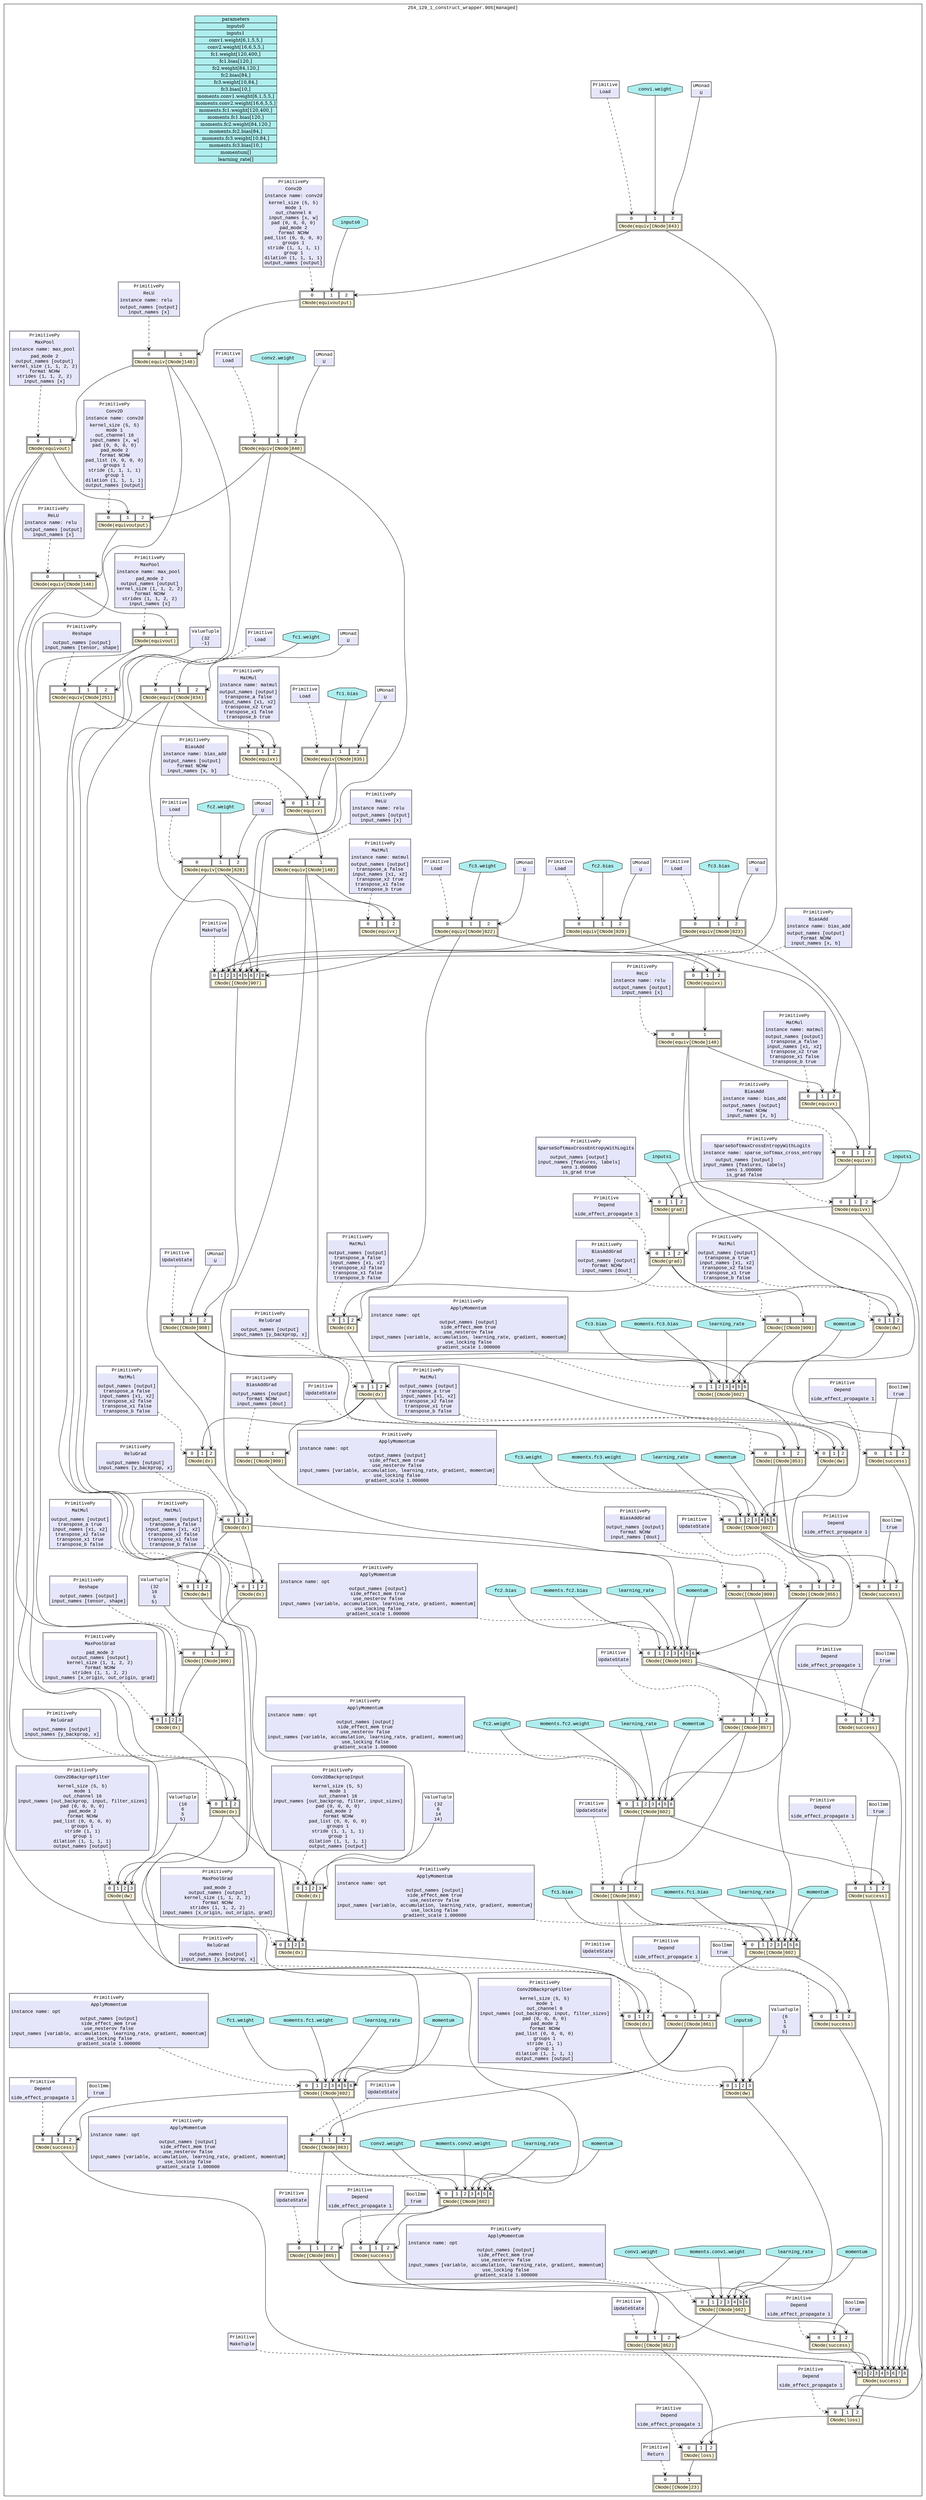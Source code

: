 digraph mindspore {
compound=true
subgraph cluster_0x15996e20620{
id=cluster_0x15996e20620
label="254_129_1_construct_wrapper.905[managed]"
fontname="Courier New"
node0x159970de9b0_0[fontname="Courier New",shape=plaintext,label=<<table port='core'>
<tr><td port='0'>0</td><td port='1'>1</td></tr>
<tr><td colspan='2' bgcolor='cornsilk'>CNode([CNode]23)</td></tr>
</table>>,]
node0x159970e1470_0[fontname="Courier New",shape=plaintext,label=<<table port='core'>
<tr><td port='0'>0</td><td port='1'>1</td><td port='2'>2</td></tr>
<tr><td colspan='3' bgcolor='cornsilk'>CNode(loss)</td></tr>
</table>>,]
node0x159970e29d0_0[fontname="Courier New",shape=plaintext,label=<<table port='core'>
<tr><td port='0'>0</td><td port='1'>1</td><td port='2'>2</td></tr>
<tr><td colspan='3' bgcolor='cornsilk'>CNode([CNode]852)</td></tr>
</table>>,]
node0x159970e2770_0[fontname="Courier New",shape=plaintext,label=<<table port='core'>
<tr><td port='0'>0</td><td port='1'>1</td><td port='2'>2</td><td port='3'>3</td><td port='4'>4</td><td port='5'>5</td><td port='6'>6</td></tr>
<tr><td colspan='7' bgcolor='cornsilk'>CNode([CNode]602)</td></tr>
</table>>,]
node0x159970dba30_0[fontname="Courier New",shape=plaintext,label=<<table port='core'>
<tr><td port='0'>0</td><td port='1'>1</td><td port='2'>2</td></tr>
<tr><td colspan='3' bgcolor='cornsilk'>CNode([CNode]865)</td></tr>
</table>>,]
node0x159970dcad0_0[fontname="Courier New",shape=plaintext,label=<<table port='core'>
<tr><td port='0'>0</td><td port='1'>1</td><td port='2'>2</td><td port='3'>3</td><td port='4'>4</td><td port='5'>5</td><td port='6'>6</td></tr>
<tr><td colspan='7' bgcolor='cornsilk'>CNode([CNode]602)</td></tr>
</table>>,]
node0x159970dc3b0_0[fontname="Courier New",shape=plaintext,label=<<table port='core'>
<tr><td port='0'>0</td><td port='1'>1</td><td port='2'>2</td></tr>
<tr><td colspan='3' bgcolor='cornsilk'>CNode([CNode]863)</td></tr>
</table>>,]
node0x159970e1df0_0[fontname="Courier New",shape=plaintext,label=<<table port='core'>
<tr><td port='0'>0</td><td port='1'>1</td><td port='2'>2</td><td port='3'>3</td><td port='4'>4</td><td port='5'>5</td><td port='6'>6</td></tr>
<tr><td colspan='7' bgcolor='cornsilk'>CNode([CNode]602)</td></tr>
</table>>,]
node0x159970e03d0_0[fontname="Courier New",shape=plaintext,label=<<table port='core'>
<tr><td port='0'>0</td><td port='1'>1</td><td port='2'>2</td></tr>
<tr><td colspan='3' bgcolor='cornsilk'>CNode([CNode]861)</td></tr>
</table>>,]
node0x159970e2c30_0[fontname="Courier New",shape=plaintext,label=<<table port='core'>
<tr><td port='0'>0</td><td port='1'>1</td><td port='2'>2</td><td port='3'>3</td><td port='4'>4</td><td port='5'>5</td><td port='6'>6</td></tr>
<tr><td colspan='7' bgcolor='cornsilk'>CNode([CNode]602)</td></tr>
</table>>,]
node0x159970de4f0_0[fontname="Courier New",shape=plaintext,label=<<table port='core'>
<tr><td port='0'>0</td><td port='1'>1</td><td port='2'>2</td></tr>
<tr><td colspan='3' bgcolor='cornsilk'>CNode([CNode]859)</td></tr>
</table>>,]
node0x159970dcf90_0[fontname="Courier New",shape=plaintext,label=<<table port='core'>
<tr><td port='0'>0</td><td port='1'>1</td><td port='2'>2</td><td port='3'>3</td><td port='4'>4</td><td port='5'>5</td><td port='6'>6</td></tr>
<tr><td colspan='7' bgcolor='cornsilk'>CNode([CNode]602)</td></tr>
</table>>,]
node0x159970e0630_0[fontname="Courier New",shape=plaintext,label=<<table port='core'>
<tr><td port='0'>0</td><td port='1'>1</td><td port='2'>2</td></tr>
<tr><td colspan='3' bgcolor='cornsilk'>CNode([CNode]857)</td></tr>
</table>>,]
node0x159970de290_0[fontname="Courier New",shape=plaintext,label=<<table port='core'>
<tr><td port='0'>0</td><td port='1'>1</td><td port='2'>2</td><td port='3'>3</td><td port='4'>4</td><td port='5'>5</td><td port='6'>6</td></tr>
<tr><td colspan='7' bgcolor='cornsilk'>CNode([CNode]602)</td></tr>
</table>>,]
node0x159970dec10_0[fontname="Courier New",shape=plaintext,label=<<table port='core'>
<tr><td port='0'>0</td><td port='1'>1</td><td port='2'>2</td></tr>
<tr><td colspan='3' bgcolor='cornsilk'>CNode([CNode]855)</td></tr>
</table>>,]
node0x159970e0af0_0[fontname="Courier New",shape=plaintext,label=<<table port='core'>
<tr><td port='0'>0</td><td port='1'>1</td><td port='2'>2</td><td port='3'>3</td><td port='4'>4</td><td port='5'>5</td><td port='6'>6</td></tr>
<tr><td colspan='7' bgcolor='cornsilk'>CNode([CNode]602)</td></tr>
</table>>,]
node0x159970dbef0_0[fontname="Courier New",shape=plaintext,label=<<table port='core'>
<tr><td port='0'>0</td><td port='1'>1</td><td port='2'>2</td></tr>
<tr><td colspan='3' bgcolor='cornsilk'>CNode([CNode]853)</td></tr>
</table>>,]
node0x159970db0b0_0[fontname="Courier New",shape=plaintext,label=<<table port='core'>
<tr><td port='0'>0</td><td port='1'>1</td><td port='2'>2</td><td port='3'>3</td><td port='4'>4</td><td port='5'>5</td><td port='6'>6</td></tr>
<tr><td colspan='7' bgcolor='cornsilk'>CNode([CNode]602)</td></tr>
</table>>,]
node0x159970e4b10_0[fontname="Courier New",shape=plaintext,label=<<table port='core'>
<tr><td port='0'>0</td><td port='1'>1</td><td port='2'>2</td></tr>
<tr><td colspan='3' bgcolor='cornsilk'>CNode([CNode]908)</td></tr>
</table>>,]
node0x159970e4d70_0[fontname="Courier New",shape=plaintext,label=<<table port='core'>
<tr><td port='0'>0</td><td port='1'>1</td><td port='2'>2</td><td port='3'>3</td><td port='4'>4</td><td port='5'>5</td><td port='6'>6</td><td port='7'>7</td><td port='8'>8</td></tr>
<tr><td colspan='9' bgcolor='cornsilk'>CNode([CNode]907)</td></tr>
</table>>,]
node0x159970dd6b0_0[fontname="Courier New",shape=plaintext,label=<<table port='core'>
<tr><td port='0'>0</td><td port='1'>1</td><td port='2'>2</td></tr>
<tr><td colspan='3' bgcolor='cornsilk'>CNode(equiv[CNode]822)</td></tr>
</table>>,]
node0x159970db7d0_0[fontname="Courier New",shape=plaintext,label=<<table port='core'>
<tr><td port='0'>0</td><td port='1'>1</td><td port='2'>2</td></tr>
<tr><td colspan='3' bgcolor='cornsilk'>CNode(equiv[CNode]828)</td></tr>
</table>>,]
node0x159970e3a70_0[fontname="Courier New",shape=plaintext,label=<<table port='core'>
<tr><td port='0'>0</td><td port='1'>1</td><td port='2'>2</td></tr>
<tr><td colspan='3' bgcolor='cornsilk'>CNode(equiv[CNode]834)</td></tr>
</table>>,]
node0x159970e3f30_0[fontname="Courier New",shape=plaintext,label=<<table port='core'>
<tr><td port='0'>0</td><td port='1'>1</td><td port='2'>2</td></tr>
<tr><td colspan='3' bgcolor='cornsilk'>CNode(equiv[CNode]843)</td></tr>
</table>>,]
node0x159970e3cd0_0[fontname="Courier New",shape=plaintext,label=<<table port='core'>
<tr><td port='0'>0</td><td port='1'>1</td><td port='2'>2</td></tr>
<tr><td colspan='3' bgcolor='cornsilk'>CNode(equiv[CNode]840)</td></tr>
</table>>,]
node0x159970df0d0_0[fontname="Courier New",shape=plaintext,label=<<table port='core'>
<tr><td port='0'>0</td><td port='1'>1</td><td port='2'>2</td></tr>
<tr><td colspan='3' bgcolor='cornsilk'>CNode(equiv[CNode]835)</td></tr>
</table>>,]
node0x159970e1930_0[fontname="Courier New",shape=plaintext,label=<<table port='core'>
<tr><td port='0'>0</td><td port='1'>1</td><td port='2'>2</td></tr>
<tr><td colspan='3' bgcolor='cornsilk'>CNode(equiv[CNode]829)</td></tr>
</table>>,]
node0x159970e1b90_0[fontname="Courier New",shape=plaintext,label=<<table port='core'>
<tr><td port='0'>0</td><td port='1'>1</td><td port='2'>2</td></tr>
<tr><td colspan='3' bgcolor='cornsilk'>CNode(equiv[CNode]823)</td></tr>
</table>>,]
node0x159970db570_0[fontname="Courier New",shape=plaintext,label=<<table port='core'>
<tr><td port='0'>0</td><td port='1'>1</td></tr>
<tr><td colspan='2' bgcolor='cornsilk'>CNode([CNode]909)</td></tr>
</table>>,]
node0x159970ebab0_0[fontname="Courier New",shape=plaintext,label=<<table port='core'>
<tr><td port='0'>0</td><td port='1'>1</td><td port='2'>2</td></tr>
<tr><td colspan='3' bgcolor='cornsilk'>CNode(grad)</td></tr>
</table>>,]
node0x159970e16d0_0[fontname="Courier New",shape=plaintext,label=<<table port='core'>
<tr><td port='0'>0</td><td port='1'>1</td><td port='2'>2</td></tr>
<tr><td colspan='3' bgcolor='cornsilk'>CNode(equivx)</td></tr>
</table>>,]
node0x159970e43f0_0[fontname="Courier New",shape=plaintext,label=<<table port='core'>
<tr><td port='0'>0</td><td port='1'>1</td><td port='2'>2</td></tr>
<tr><td colspan='3' bgcolor='cornsilk'>CNode(equivx)</td></tr>
</table>>,]
node0x159970e4650_0[fontname="Courier New",shape=plaintext,label=<<table port='core'>
<tr><td port='0'>0</td><td port='1'>1</td><td port='2'>2</td></tr>
<tr><td colspan='3' bgcolor='cornsilk'>CNode(equivx)</td></tr>
</table>>,]
node0x159970ea7b0_0[fontname="Courier New",shape=plaintext,label=<<table port='core'>
<tr><td port='0'>0</td><td port='1'>1</td></tr>
<tr><td colspan='2' bgcolor='cornsilk'>CNode(equiv[CNode]148)</td></tr>
</table>>,]
node0x159970e9710_0[fontname="Courier New",shape=plaintext,label=<<table port='core'>
<tr><td port='0'>0</td><td port='1'>1</td><td port='2'>2</td></tr>
<tr><td colspan='3' bgcolor='cornsilk'>CNode(equivx)</td></tr>
</table>>,]
node0x159970e9970_0[fontname="Courier New",shape=plaintext,label=<<table port='core'>
<tr><td port='0'>0</td><td port='1'>1</td><td port='2'>2</td></tr>
<tr><td colspan='3' bgcolor='cornsilk'>CNode(equivx)</td></tr>
</table>>,]
node0x159970e8410_0[fontname="Courier New",shape=plaintext,label=<<table port='core'>
<tr><td port='0'>0</td><td port='1'>1</td></tr>
<tr><td colspan='2' bgcolor='cornsilk'>CNode(equiv[CNode]148)</td></tr>
</table>>,]
node0x159970e4190_0[fontname="Courier New",shape=plaintext,label=<<table port='core'>
<tr><td port='0'>0</td><td port='1'>1</td><td port='2'>2</td></tr>
<tr><td colspan='3' bgcolor='cornsilk'>CNode(equivx)</td></tr>
</table>>,]
node0x159970eaed0_0[fontname="Courier New",shape=plaintext,label=<<table port='core'>
<tr><td port='0'>0</td><td port='1'>1</td><td port='2'>2</td></tr>
<tr><td colspan='3' bgcolor='cornsilk'>CNode(equivx)</td></tr>
</table>>,]
node0x159970e7370_0[fontname="Courier New",shape=plaintext,label=<<table port='core'>
<tr><td port='0'>0</td><td port='1'>1</td><td port='2'>2</td></tr>
<tr><td colspan='3' bgcolor='cornsilk'>CNode(equiv[CNode]251)</td></tr>
</table>>,]
node0x159970e5bb0_0[fontname="Courier New",shape=plaintext,label=<<table port='core'>
<tr><td port='0'>0</td><td port='1'>1</td></tr>
<tr><td colspan='2' bgcolor='cornsilk'>CNode(equivout)</td></tr>
</table>>,]
node0x159970e9250_0[fontname="Courier New",shape=plaintext,label=<<table port='core'>
<tr><td port='0'>0</td><td port='1'>1</td></tr>
<tr><td colspan='2' bgcolor='cornsilk'>CNode(equiv[CNode]148)</td></tr>
</table>>,]
node0x159970eb130_0[fontname="Courier New",shape=plaintext,label=<<table port='core'>
<tr><td port='0'>0</td><td port='1'>1</td><td port='2'>2</td></tr>
<tr><td colspan='3' bgcolor='cornsilk'>CNode(equivoutput)</td></tr>
</table>>,]
node0x159970e9bd0_0[fontname="Courier New",shape=plaintext,label=<<table port='core'>
<tr><td port='0'>0</td><td port='1'>1</td></tr>
<tr><td colspan='2' bgcolor='cornsilk'>CNode(equivout)</td></tr>
</table>>,]
node0x159970e8d90_0[fontname="Courier New",shape=plaintext,label=<<table port='core'>
<tr><td port='0'>0</td><td port='1'>1</td></tr>
<tr><td colspan='2' bgcolor='cornsilk'>CNode(equiv[CNode]148)</td></tr>
</table>>,]
node0x159970e6c50_0[fontname="Courier New",shape=plaintext,label=<<table port='core'>
<tr><td port='0'>0</td><td port='1'>1</td><td port='2'>2</td></tr>
<tr><td colspan='3' bgcolor='cornsilk'>CNode(equivoutput)</td></tr>
</table>>,]
node0x159970e8b30_0[fontname="Courier New",shape=plaintext,label=<<table port='core'>
<tr><td port='0'>0</td><td port='1'>1</td><td port='2'>2</td></tr>
<tr><td colspan='3' bgcolor='cornsilk'>CNode(grad)</td></tr>
</table>>,]
node0x159970ebf70_0[fontname="Courier New",shape=plaintext,label=<<table port='core'>
<tr><td port='0'>0</td><td port='1'>1</td><td port='2'>2</td></tr>
<tr><td colspan='3' bgcolor='cornsilk'>CNode(dw)</td></tr>
</table>>,]
node0x159970dfa50_0[fontname="Courier New",shape=plaintext,label=<<table port='core'>
<tr><td port='0'>0</td><td port='1'>1</td></tr>
<tr><td colspan='2' bgcolor='cornsilk'>CNode([CNode]909)</td></tr>
</table>>,]
node0x159970e94b0_0[fontname="Courier New",shape=plaintext,label=<<table port='core'>
<tr><td port='0'>0</td><td port='1'>1</td><td port='2'>2</td></tr>
<tr><td colspan='3' bgcolor='cornsilk'>CNode(dx)</td></tr>
</table>>,]
node0x159970e7cf0_0[fontname="Courier New",shape=plaintext,label=<<table port='core'>
<tr><td port='0'>0</td><td port='1'>1</td><td port='2'>2</td></tr>
<tr><td colspan='3' bgcolor='cornsilk'>CNode(dx)</td></tr>
</table>>,]
node0x159970e6530_0[fontname="Courier New",shape=plaintext,label=<<table port='core'>
<tr><td port='0'>0</td><td port='1'>1</td><td port='2'>2</td></tr>
<tr><td colspan='3' bgcolor='cornsilk'>CNode(dw)</td></tr>
</table>>,]
node0x159970db310_0[fontname="Courier New",shape=plaintext,label=<<table port='core'>
<tr><td port='0'>0</td><td port='1'>1</td></tr>
<tr><td colspan='2' bgcolor='cornsilk'>CNode([CNode]909)</td></tr>
</table>>,]
node0x159970e7830_0[fontname="Courier New",shape=plaintext,label=<<table port='core'>
<tr><td port='0'>0</td><td port='1'>1</td><td port='2'>2</td></tr>
<tr><td colspan='3' bgcolor='cornsilk'>CNode(dx)</td></tr>
</table>>,]
node0x159970e6eb0_0[fontname="Courier New",shape=plaintext,label=<<table port='core'>
<tr><td port='0'>0</td><td port='1'>1</td><td port='2'>2</td></tr>
<tr><td colspan='3' bgcolor='cornsilk'>CNode(dx)</td></tr>
</table>>,]
node0x159970eb850_0[fontname="Courier New",shape=plaintext,label=<<table port='core'>
<tr><td port='0'>0</td><td port='1'>1</td><td port='2'>2</td></tr>
<tr><td colspan='3' bgcolor='cornsilk'>CNode(dw)</td></tr>
</table>>,]
node0x159970eaa10_0[fontname="Courier New",shape=plaintext,label=<<table port='core'>
<tr><td port='0'>0</td><td port='1'>1</td><td port='2'>2</td><td port='3'>3</td></tr>
<tr><td colspan='4' bgcolor='cornsilk'>CNode(dw)</td></tr>
</table>>,]
node0x159970eb5f0_0[fontname="Courier New",shape=plaintext,label=<<table port='core'>
<tr><td port='0'>0</td><td port='1'>1</td><td port='2'>2</td></tr>
<tr><td colspan='3' bgcolor='cornsilk'>CNode(dx)</td></tr>
</table>>,]
node0x159970e7f50_0[fontname="Courier New",shape=plaintext,label=<<table port='core'>
<tr><td port='0'>0</td><td port='1'>1</td><td port='2'>2</td><td port='3'>3</td></tr>
<tr><td colspan='4' bgcolor='cornsilk'>CNode(dx)</td></tr>
</table>>,]
node0x159970e8670_0[fontname="Courier New",shape=plaintext,label=<<table port='core'>
<tr><td port='0'>0</td><td port='1'>1</td><td port='2'>2</td></tr>
<tr><td colspan='3' bgcolor='cornsilk'>CNode([CNode]906)</td></tr>
</table>>,]
node0x159970e7a90_0[fontname="Courier New",shape=plaintext,label=<<table port='core'>
<tr><td port='0'>0</td><td port='1'>1</td><td port='2'>2</td></tr>
<tr><td colspan='3' bgcolor='cornsilk'>CNode(dx)</td></tr>
</table>>,]
node0x159970ec1d0_0[fontname="Courier New",shape=plaintext,label=<<table port='core'>
<tr><td port='0'>0</td><td port='1'>1</td><td port='2'>2</td><td port='3'>3</td></tr>
<tr><td colspan='4' bgcolor='cornsilk'>CNode(dw)</td></tr>
</table>>,]
node0x159970ea090_0[fontname="Courier New",shape=plaintext,label=<<table port='core'>
<tr><td port='0'>0</td><td port='1'>1</td><td port='2'>2</td></tr>
<tr><td colspan='3' bgcolor='cornsilk'>CNode(dx)</td></tr>
</table>>,]
node0x159970eb390_0[fontname="Courier New",shape=plaintext,label=<<table port='core'>
<tr><td port='0'>0</td><td port='1'>1</td><td port='2'>2</td><td port='3'>3</td></tr>
<tr><td colspan='4' bgcolor='cornsilk'>CNode(dx)</td></tr>
</table>>,]
node0x159970e7110_0[fontname="Courier New",shape=plaintext,label=<<table port='core'>
<tr><td port='0'>0</td><td port='1'>1</td><td port='2'>2</td><td port='3'>3</td></tr>
<tr><td colspan='4' bgcolor='cornsilk'>CNode(dx)</td></tr>
</table>>,]
node0x159970dd1f0_0[fontname="Courier New",shape=plaintext,label=<<table port='core'>
<tr><td port='0'>0</td><td port='1'>1</td><td port='2'>2</td></tr>
<tr><td colspan='3' bgcolor='cornsilk'>CNode(loss)</td></tr>
</table>>,]
node0x159970dc610_0[fontname="Courier New",shape=plaintext,label=<<table port='core'>
<tr><td port='0'>0</td><td port='1'>1</td><td port='2'>2</td><td port='3'>3</td><td port='4'>4</td><td port='5'>5</td><td port='6'>6</td><td port='7'>7</td><td port='8'>8</td></tr>
<tr><td colspan='9' bgcolor='cornsilk'>CNode(success)</td></tr>
</table>>,]
node0x159970dcd30_0[fontname="Courier New",shape=plaintext,label=<<table port='core'>
<tr><td port='0'>0</td><td port='1'>1</td><td port='2'>2</td></tr>
<tr><td colspan='3' bgcolor='cornsilk'>CNode(success)</td></tr>
</table>>,]
node0x159970e0d50_0[fontname="Courier New",shape=plaintext,label=<<table port='core'>
<tr><td port='0'>0</td><td port='1'>1</td><td port='2'>2</td></tr>
<tr><td colspan='3' bgcolor='cornsilk'>CNode(success)</td></tr>
</table>>,]
node0x159970dd450_0[fontname="Courier New",shape=plaintext,label=<<table port='core'>
<tr><td port='0'>0</td><td port='1'>1</td><td port='2'>2</td></tr>
<tr><td colspan='3' bgcolor='cornsilk'>CNode(success)</td></tr>
</table>>,]
node0x159970de750_0[fontname="Courier New",shape=plaintext,label=<<table port='core'>
<tr><td port='0'>0</td><td port='1'>1</td><td port='2'>2</td></tr>
<tr><td colspan='3' bgcolor='cornsilk'>CNode(success)</td></tr>
</table>>,]
node0x159970df7f0_0[fontname="Courier New",shape=plaintext,label=<<table port='core'>
<tr><td port='0'>0</td><td port='1'>1</td><td port='2'>2</td></tr>
<tr><td colspan='3' bgcolor='cornsilk'>CNode(success)</td></tr>
</table>>,]
node0x159970dee70_0[fontname="Courier New",shape=plaintext,label=<<table port='core'>
<tr><td port='0'>0</td><td port='1'>1</td><td port='2'>2</td></tr>
<tr><td colspan='3' bgcolor='cornsilk'>CNode(success)</td></tr>
</table>>,]
node0x159970e0fb0_0[fontname="Courier New",shape=plaintext,label=<<table port='core'>
<tr><td port='0'>0</td><td port='1'>1</td><td port='2'>2</td></tr>
<tr><td colspan='3' bgcolor='cornsilk'>CNode(success)</td></tr>
</table>>,]
node0x159970e30f0_0[fontname="Courier New",shape=plaintext,label=<<table port='core'>
<tr><td port='0'>0</td><td port='1'>1</td><td port='2'>2</td></tr>
<tr><td colspan='3' bgcolor='cornsilk'>CNode(success)</td></tr>
</table>>,]
node0x1599700f310_0[fontname="Courier New",shape=plaintext,label=<<table port='core' cellborder='0' cellspacing='2' bgcolor='lavender'><tr><td bgcolor='white'>Primitive</td></tr><tr><td>Return</td></tr><tr><td align='left'></td></tr></table>>,]
node0x1599700d930_1[fontname="Courier New",shape=plaintext,label=<<table port='core' cellborder='0' cellspacing='2' bgcolor='lavender'><tr><td bgcolor='white'>Primitive</td></tr><tr><td>Depend</td></tr><tr><td align='left'></td></tr><tr><td align='left'>side_effect_propagate 1</td></tr></table>>,]
node0x15997010f30_2[fontname="Courier New",shape=plaintext,label=<<table port='core' cellborder='0' cellspacing='2' bgcolor='lavender'><tr><td bgcolor='white'>Primitive</td></tr><tr><td>UpdateState</td></tr><tr><td align='left'></td></tr></table>>,]
node0x1599700fd30_3[fontname="Courier New",shape=plaintext,label=<<table port='core' cellborder='0' cellspacing='2' bgcolor='lavender'><tr><td bgcolor='white'>PrimitivePy</td></tr><tr><td>ApplyMomentum</td></tr><tr><td align='left'>instance name: opt<br/></td></tr><tr><td align='left'>output_names [output]<br/>side_effect_mem true<br/>use_nesterov false<br/>input_names [variable, accumulation, learning_rate, gradient, momentum]<br/>use_locking false<br/>gradient_scale 1.000000</td></tr></table>>,]
node0x15996ebe290_4[fontname="Courier New",shape=octagon,label="conv1.weight",style=filled,fillcolor=paleturquoise,]
node0x15996ebca30_5[fontname="Courier New",shape=octagon,label="moments.conv1.weight",style=filled,fillcolor=paleturquoise,]
node0x15996ec4270_6[fontname="Courier New",shape=octagon,label="learning_rate",style=filled,fillcolor=paleturquoise,]
node0x15996ec6150_7[fontname="Courier New",shape=octagon,label="momentum",style=filled,fillcolor=paleturquoise,]
node0x15997010f30_8[fontname="Courier New",shape=plaintext,label=<<table port='core' cellborder='0' cellspacing='2' bgcolor='lavender'><tr><td bgcolor='white'>Primitive</td></tr><tr><td>UpdateState</td></tr><tr><td align='left'></td></tr></table>>,]
node0x1599700fd30_9[fontname="Courier New",shape=plaintext,label=<<table port='core' cellborder='0' cellspacing='2' bgcolor='lavender'><tr><td bgcolor='white'>PrimitivePy</td></tr><tr><td>ApplyMomentum</td></tr><tr><td align='left'>instance name: opt<br/></td></tr><tr><td align='left'>output_names [output]<br/>side_effect_mem true<br/>use_nesterov false<br/>input_names [variable, accumulation, learning_rate, gradient, momentum]<br/>use_locking false<br/>gradient_scale 1.000000</td></tr></table>>,]
node0x15996ec26d0_10[fontname="Courier New",shape=octagon,label="conv2.weight",style=filled,fillcolor=paleturquoise,]
node0x15996ec8030_11[fontname="Courier New",shape=octagon,label="moments.conv2.weight",style=filled,fillcolor=paleturquoise,]
node0x15996ec4270_12[fontname="Courier New",shape=octagon,label="learning_rate",style=filled,fillcolor=paleturquoise,]
node0x15996ec6150_13[fontname="Courier New",shape=octagon,label="momentum",style=filled,fillcolor=paleturquoise,]
node0x15997010f30_14[fontname="Courier New",shape=plaintext,label=<<table port='core' cellborder='0' cellspacing='2' bgcolor='lavender'><tr><td bgcolor='white'>Primitive</td></tr><tr><td>UpdateState</td></tr><tr><td align='left'></td></tr></table>>,]
node0x1599700fd30_15[fontname="Courier New",shape=plaintext,label=<<table port='core' cellborder='0' cellspacing='2' bgcolor='lavender'><tr><td bgcolor='white'>PrimitivePy</td></tr><tr><td>ApplyMomentum</td></tr><tr><td align='left'>instance name: opt<br/></td></tr><tr><td align='left'>output_names [output]<br/>side_effect_mem true<br/>use_nesterov false<br/>input_names [variable, accumulation, learning_rate, gradient, momentum]<br/>use_locking false<br/>gradient_scale 1.000000</td></tr></table>>,]
node0x15996ec2bb0_16[fontname="Courier New",shape=octagon,label="fc1.weight",style=filled,fillcolor=paleturquoise,]
node0x15996ec79b0_17[fontname="Courier New",shape=octagon,label="moments.fc1.weight",style=filled,fillcolor=paleturquoise,]
node0x15996ec4270_18[fontname="Courier New",shape=octagon,label="learning_rate",style=filled,fillcolor=paleturquoise,]
node0x15996ec6150_19[fontname="Courier New",shape=octagon,label="momentum",style=filled,fillcolor=paleturquoise,]
node0x15997010f30_20[fontname="Courier New",shape=plaintext,label=<<table port='core' cellborder='0' cellspacing='2' bgcolor='lavender'><tr><td bgcolor='white'>Primitive</td></tr><tr><td>UpdateState</td></tr><tr><td align='left'></td></tr></table>>,]
node0x1599700fd30_21[fontname="Courier New",shape=plaintext,label=<<table port='core' cellborder='0' cellspacing='2' bgcolor='lavender'><tr><td bgcolor='white'>PrimitivePy</td></tr><tr><td>ApplyMomentum</td></tr><tr><td align='left'>instance name: opt<br/></td></tr><tr><td align='left'>output_names [output]<br/>side_effect_mem true<br/>use_nesterov false<br/>input_names [variable, accumulation, learning_rate, gradient, momentum]<br/>use_locking false<br/>gradient_scale 1.000000</td></tr></table>>,]
node0x15996ec2d50_22[fontname="Courier New",shape=octagon,label="fc1.bias",style=filled,fillcolor=paleturquoise,]
node0x15996ec81d0_23[fontname="Courier New",shape=octagon,label="moments.fc1.bias",style=filled,fillcolor=paleturquoise,]
node0x15996ec4270_24[fontname="Courier New",shape=octagon,label="learning_rate",style=filled,fillcolor=paleturquoise,]
node0x15996ec6150_25[fontname="Courier New",shape=octagon,label="momentum",style=filled,fillcolor=paleturquoise,]
node0x15997010f30_26[fontname="Courier New",shape=plaintext,label=<<table port='core' cellborder='0' cellspacing='2' bgcolor='lavender'><tr><td bgcolor='white'>Primitive</td></tr><tr><td>UpdateState</td></tr><tr><td align='left'></td></tr></table>>,]
node0x1599700fd30_27[fontname="Courier New",shape=plaintext,label=<<table port='core' cellborder='0' cellspacing='2' bgcolor='lavender'><tr><td bgcolor='white'>PrimitivePy</td></tr><tr><td>ApplyMomentum</td></tr><tr><td align='left'>instance name: opt<br/></td></tr><tr><td align='left'>output_names [output]<br/>side_effect_mem true<br/>use_nesterov false<br/>input_names [variable, accumulation, learning_rate, gradient, momentum]<br/>use_locking false<br/>gradient_scale 1.000000</td></tr></table>>,]
node0x15996ebedf0_28[fontname="Courier New",shape=octagon,label="fc2.weight",style=filled,fillcolor=paleturquoise,]
node0x15996ec3d90_29[fontname="Courier New",shape=octagon,label="moments.fc2.weight",style=filled,fillcolor=paleturquoise,]
node0x15996ec4270_30[fontname="Courier New",shape=octagon,label="learning_rate",style=filled,fillcolor=paleturquoise,]
node0x15996ec6150_31[fontname="Courier New",shape=octagon,label="momentum",style=filled,fillcolor=paleturquoise,]
node0x15997010f30_32[fontname="Courier New",shape=plaintext,label=<<table port='core' cellborder='0' cellspacing='2' bgcolor='lavender'><tr><td bgcolor='white'>Primitive</td></tr><tr><td>UpdateState</td></tr><tr><td align='left'></td></tr></table>>,]
node0x1599700fd30_33[fontname="Courier New",shape=plaintext,label=<<table port='core' cellborder='0' cellspacing='2' bgcolor='lavender'><tr><td bgcolor='white'>PrimitivePy</td></tr><tr><td>ApplyMomentum</td></tr><tr><td align='left'>instance name: opt<br/></td></tr><tr><td align='left'>output_names [output]<br/>side_effect_mem true<br/>use_nesterov false<br/>input_names [variable, accumulation, learning_rate, gradient, momentum]<br/>use_locking false<br/>gradient_scale 1.000000</td></tr></table>>,]
node0x15996ebf2d0_34[fontname="Courier New",shape=octagon,label="fc2.bias",style=filled,fillcolor=paleturquoise,]
node0x15996ec6b10_35[fontname="Courier New",shape=octagon,label="moments.fc2.bias",style=filled,fillcolor=paleturquoise,]
node0x15996ec4270_36[fontname="Courier New",shape=octagon,label="learning_rate",style=filled,fillcolor=paleturquoise,]
node0x15996ec6150_37[fontname="Courier New",shape=octagon,label="momentum",style=filled,fillcolor=paleturquoise,]
node0x15997010f30_38[fontname="Courier New",shape=plaintext,label=<<table port='core' cellborder='0' cellspacing='2' bgcolor='lavender'><tr><td bgcolor='white'>Primitive</td></tr><tr><td>UpdateState</td></tr><tr><td align='left'></td></tr></table>>,]
node0x1599700fd30_39[fontname="Courier New",shape=plaintext,label=<<table port='core' cellborder='0' cellspacing='2' bgcolor='lavender'><tr><td bgcolor='white'>PrimitivePy</td></tr><tr><td>ApplyMomentum</td></tr><tr><td align='left'>instance name: opt<br/></td></tr><tr><td align='left'>output_names [output]<br/>side_effect_mem true<br/>use_nesterov false<br/>input_names [variable, accumulation, learning_rate, gradient, momentum]<br/>use_locking false<br/>gradient_scale 1.000000</td></tr></table>>,]
node0x15996ebd0b0_40[fontname="Courier New",shape=octagon,label="fc3.weight",style=filled,fillcolor=paleturquoise,]
node0x15996ec7330_41[fontname="Courier New",shape=octagon,label="moments.fc3.weight",style=filled,fillcolor=paleturquoise,]
node0x15996ec4270_42[fontname="Courier New",shape=octagon,label="learning_rate",style=filled,fillcolor=paleturquoise,]
node0x15996ec6150_43[fontname="Courier New",shape=octagon,label="momentum",style=filled,fillcolor=paleturquoise,]
node0x15997010f30_44[fontname="Courier New",shape=plaintext,label=<<table port='core' cellborder='0' cellspacing='2' bgcolor='lavender'><tr><td bgcolor='white'>Primitive</td></tr><tr><td>UpdateState</td></tr><tr><td align='left'></td></tr></table>>,]
node0x1599700fd30_45[fontname="Courier New",shape=plaintext,label=<<table port='core' cellborder='0' cellspacing='2' bgcolor='lavender'><tr><td bgcolor='white'>PrimitivePy</td></tr><tr><td>ApplyMomentum</td></tr><tr><td align='left'>instance name: opt<br/></td></tr><tr><td align='left'>output_names [output]<br/>side_effect_mem true<br/>use_nesterov false<br/>input_names [variable, accumulation, learning_rate, gradient, momentum]<br/>use_locking false<br/>gradient_scale 1.000000</td></tr></table>>,]
node0x15996ebc890_46[fontname="Courier New",shape=octagon,label="fc3.bias",style=filled,fillcolor=paleturquoise,]
node0x15996ec3230_47[fontname="Courier New",shape=octagon,label="moments.fc3.bias",style=filled,fillcolor=paleturquoise,]
node0x15996ec4270_48[fontname="Courier New",shape=octagon,label="learning_rate",style=filled,fillcolor=paleturquoise,]
node0x15996ec6150_49[fontname="Courier New",shape=octagon,label="momentum",style=filled,fillcolor=paleturquoise,]
node0x15997010f30_50[fontname="Courier New",shape=plaintext,label=<<table port='core' cellborder='0' cellspacing='2' bgcolor='lavender'><tr><td bgcolor='white'>Primitive</td></tr><tr><td>UpdateState</td></tr><tr><td align='left'></td></tr></table>>,]
node0x1599697d960_51[fontname="Courier New",shape=plaintext,label=<<table port='core' cellborder='0' cellspacing='2' bgcolor='lavender'><tr><td bgcolor='white'>UMonad</td></tr><tr><td>U</td></tr></table>>,]
node0x15997014890_52[fontname="Courier New",shape=plaintext,label=<<table port='core' cellborder='0' cellspacing='2' bgcolor='lavender'><tr><td bgcolor='white'>Primitive</td></tr><tr><td>MakeTuple</td></tr><tr><td align='left'></td></tr></table>>,]
node0x1599700e6b0_53[fontname="Courier New",shape=plaintext,label=<<table port='core' cellborder='0' cellspacing='2' bgcolor='lavender'><tr><td bgcolor='white'>Primitive</td></tr><tr><td>Load</td></tr><tr><td align='left'></td></tr></table>>,]
node0x15996ebd0b0_54[fontname="Courier New",shape=octagon,label="fc3.weight",style=filled,fillcolor=paleturquoise,]
node0x1599697d960_55[fontname="Courier New",shape=plaintext,label=<<table port='core' cellborder='0' cellspacing='2' bgcolor='lavender'><tr><td bgcolor='white'>UMonad</td></tr><tr><td>U</td></tr></table>>,]
node0x1599700e6b0_56[fontname="Courier New",shape=plaintext,label=<<table port='core' cellborder='0' cellspacing='2' bgcolor='lavender'><tr><td bgcolor='white'>Primitive</td></tr><tr><td>Load</td></tr><tr><td align='left'></td></tr></table>>,]
node0x15996ebedf0_57[fontname="Courier New",shape=octagon,label="fc2.weight",style=filled,fillcolor=paleturquoise,]
node0x1599697d960_58[fontname="Courier New",shape=plaintext,label=<<table port='core' cellborder='0' cellspacing='2' bgcolor='lavender'><tr><td bgcolor='white'>UMonad</td></tr><tr><td>U</td></tr></table>>,]
node0x1599700e6b0_59[fontname="Courier New",shape=plaintext,label=<<table port='core' cellborder='0' cellspacing='2' bgcolor='lavender'><tr><td bgcolor='white'>Primitive</td></tr><tr><td>Load</td></tr><tr><td align='left'></td></tr></table>>,]
node0x15996ec2bb0_60[fontname="Courier New",shape=octagon,label="fc1.weight",style=filled,fillcolor=paleturquoise,]
node0x1599697d960_61[fontname="Courier New",shape=plaintext,label=<<table port='core' cellborder='0' cellspacing='2' bgcolor='lavender'><tr><td bgcolor='white'>UMonad</td></tr><tr><td>U</td></tr></table>>,]
node0x1599700e6b0_62[fontname="Courier New",shape=plaintext,label=<<table port='core' cellborder='0' cellspacing='2' bgcolor='lavender'><tr><td bgcolor='white'>Primitive</td></tr><tr><td>Load</td></tr><tr><td align='left'></td></tr></table>>,]
node0x15996ebe290_63[fontname="Courier New",shape=octagon,label="conv1.weight",style=filled,fillcolor=paleturquoise,]
node0x1599697d960_64[fontname="Courier New",shape=plaintext,label=<<table port='core' cellborder='0' cellspacing='2' bgcolor='lavender'><tr><td bgcolor='white'>UMonad</td></tr><tr><td>U</td></tr></table>>,]
node0x1599700e6b0_65[fontname="Courier New",shape=plaintext,label=<<table port='core' cellborder='0' cellspacing='2' bgcolor='lavender'><tr><td bgcolor='white'>Primitive</td></tr><tr><td>Load</td></tr><tr><td align='left'></td></tr></table>>,]
node0x15996ec26d0_66[fontname="Courier New",shape=octagon,label="conv2.weight",style=filled,fillcolor=paleturquoise,]
node0x1599697d960_67[fontname="Courier New",shape=plaintext,label=<<table port='core' cellborder='0' cellspacing='2' bgcolor='lavender'><tr><td bgcolor='white'>UMonad</td></tr><tr><td>U</td></tr></table>>,]
node0x1599700e6b0_68[fontname="Courier New",shape=plaintext,label=<<table port='core' cellborder='0' cellspacing='2' bgcolor='lavender'><tr><td bgcolor='white'>Primitive</td></tr><tr><td>Load</td></tr><tr><td align='left'></td></tr></table>>,]
node0x15996ec2d50_69[fontname="Courier New",shape=octagon,label="fc1.bias",style=filled,fillcolor=paleturquoise,]
node0x1599697d960_70[fontname="Courier New",shape=plaintext,label=<<table port='core' cellborder='0' cellspacing='2' bgcolor='lavender'><tr><td bgcolor='white'>UMonad</td></tr><tr><td>U</td></tr></table>>,]
node0x1599700e6b0_71[fontname="Courier New",shape=plaintext,label=<<table port='core' cellborder='0' cellspacing='2' bgcolor='lavender'><tr><td bgcolor='white'>Primitive</td></tr><tr><td>Load</td></tr><tr><td align='left'></td></tr></table>>,]
node0x15996ebf2d0_72[fontname="Courier New",shape=octagon,label="fc2.bias",style=filled,fillcolor=paleturquoise,]
node0x1599697d960_73[fontname="Courier New",shape=plaintext,label=<<table port='core' cellborder='0' cellspacing='2' bgcolor='lavender'><tr><td bgcolor='white'>UMonad</td></tr><tr><td>U</td></tr></table>>,]
node0x1599700e6b0_74[fontname="Courier New",shape=plaintext,label=<<table port='core' cellborder='0' cellspacing='2' bgcolor='lavender'><tr><td bgcolor='white'>Primitive</td></tr><tr><td>Load</td></tr><tr><td align='left'></td></tr></table>>,]
node0x15996ebc890_75[fontname="Courier New",shape=octagon,label="fc3.bias",style=filled,fillcolor=paleturquoise,]
node0x1599697d960_76[fontname="Courier New",shape=plaintext,label=<<table port='core' cellborder='0' cellspacing='2' bgcolor='lavender'><tr><td bgcolor='white'>UMonad</td></tr><tr><td>U</td></tr></table>>,]
node0x1599700ed70_77[fontname="Courier New",shape=plaintext,label=<<table port='core' cellborder='0' cellspacing='2' bgcolor='lavender'><tr><td bgcolor='white'>PrimitivePy</td></tr><tr><td>BiasAddGrad</td></tr><tr><td align='left'></td></tr><tr><td align='left'>output_names [output]<br/>format NCHW<br/>input_names [dout]</td></tr></table>>,]
node0x1599700d930_78[fontname="Courier New",shape=plaintext,label=<<table port='core' cellborder='0' cellspacing='2' bgcolor='lavender'><tr><td bgcolor='white'>Primitive</td></tr><tr><td>Depend</td></tr><tr><td align='left'></td></tr><tr><td align='left'>side_effect_propagate 1</td></tr></table>>,]
node0x1599700ee90_79[fontname="Courier New",shape=plaintext,label=<<table port='core' cellborder='0' cellspacing='2' bgcolor='lavender'><tr><td bgcolor='white'>PrimitivePy</td></tr><tr><td>SparseSoftmaxCrossEntropyWithLogits</td></tr><tr><td align='left'>instance name: sparse_softmax_cross_entropy<br/></td></tr><tr><td align='left'>output_names [output]<br/>input_names [features, labels]<br/>sens 1.000000<br/>is_grad false</td></tr></table>>,]
node0x15996ebeab0_80[fontname="Courier New",shape=octagon,label="inputs1",style=filled,fillcolor=paleturquoise,]
node0x1599700dc90_81[fontname="Courier New",shape=plaintext,label=<<table port='core' cellborder='0' cellspacing='2' bgcolor='lavender'><tr><td bgcolor='white'>PrimitivePy</td></tr><tr><td>BiasAdd</td></tr><tr><td align='left'>instance name: bias_add<br/></td></tr><tr><td align='left'>output_names [output]<br/>format NCHW<br/>input_names [x, b]</td></tr></table>>,]
node0x1599700f0d0_82[fontname="Courier New",shape=plaintext,label=<<table port='core' cellborder='0' cellspacing='2' bgcolor='lavender'><tr><td bgcolor='white'>PrimitivePy</td></tr><tr><td>MatMul</td></tr><tr><td align='left'>instance name: matmul<br/></td></tr><tr><td align='left'>output_names [output]<br/>transpose_a false<br/>input_names [x1, x2]<br/>transpose_x2 true<br/>transpose_x1 false<br/>transpose_b true</td></tr></table>>,]
node0x1599700f430_83[fontname="Courier New",shape=plaintext,label=<<table port='core' cellborder='0' cellspacing='2' bgcolor='lavender'><tr><td bgcolor='white'>PrimitivePy</td></tr><tr><td>ReLU</td></tr><tr><td align='left'>instance name: relu<br/></td></tr><tr><td align='left'>output_names [output]<br/>input_names [x]</td></tr></table>>,]
node0x1599700dc90_84[fontname="Courier New",shape=plaintext,label=<<table port='core' cellborder='0' cellspacing='2' bgcolor='lavender'><tr><td bgcolor='white'>PrimitivePy</td></tr><tr><td>BiasAdd</td></tr><tr><td align='left'>instance name: bias_add<br/></td></tr><tr><td align='left'>output_names [output]<br/>format NCHW<br/>input_names [x, b]</td></tr></table>>,]
node0x1599700f0d0_85[fontname="Courier New",shape=plaintext,label=<<table port='core' cellborder='0' cellspacing='2' bgcolor='lavender'><tr><td bgcolor='white'>PrimitivePy</td></tr><tr><td>MatMul</td></tr><tr><td align='left'>instance name: matmul<br/></td></tr><tr><td align='left'>output_names [output]<br/>transpose_a false<br/>input_names [x1, x2]<br/>transpose_x2 true<br/>transpose_x1 false<br/>transpose_b true</td></tr></table>>,]
node0x1599700f430_86[fontname="Courier New",shape=plaintext,label=<<table port='core' cellborder='0' cellspacing='2' bgcolor='lavender'><tr><td bgcolor='white'>PrimitivePy</td></tr><tr><td>ReLU</td></tr><tr><td align='left'>instance name: relu<br/></td></tr><tr><td align='left'>output_names [output]<br/>input_names [x]</td></tr></table>>,]
node0x1599700dc90_87[fontname="Courier New",shape=plaintext,label=<<table port='core' cellborder='0' cellspacing='2' bgcolor='lavender'><tr><td bgcolor='white'>PrimitivePy</td></tr><tr><td>BiasAdd</td></tr><tr><td align='left'>instance name: bias_add<br/></td></tr><tr><td align='left'>output_names [output]<br/>format NCHW<br/>input_names [x, b]</td></tr></table>>,]
node0x1599700f0d0_88[fontname="Courier New",shape=plaintext,label=<<table port='core' cellborder='0' cellspacing='2' bgcolor='lavender'><tr><td bgcolor='white'>PrimitivePy</td></tr><tr><td>MatMul</td></tr><tr><td align='left'>instance name: matmul<br/></td></tr><tr><td align='left'>output_names [output]<br/>transpose_a false<br/>input_names [x1, x2]<br/>transpose_x2 true<br/>transpose_x1 false<br/>transpose_b true</td></tr></table>>,]
node0x15997010990_89[fontname="Courier New",shape=plaintext,label=<<table port='core' cellborder='0' cellspacing='2' bgcolor='lavender'><tr><td bgcolor='white'>PrimitivePy</td></tr><tr><td>Reshape</td></tr><tr><td align='left'></td></tr><tr><td align='left'>output_names [output]<br/>input_names [tensor, shape]</td></tr></table>>,]
node0x1599700ff70_90[fontname="Courier New",shape=plaintext,label=<<table port='core' cellborder='0' cellspacing='2' bgcolor='lavender'><tr><td bgcolor='white'>ValueTuple</td></tr><tr><td>(32<br/>-1)</td></tr></table>>,]
node0x15997010ab0_91[fontname="Courier New",shape=plaintext,label=<<table port='core' cellborder='0' cellspacing='2' bgcolor='lavender'><tr><td bgcolor='white'>PrimitivePy</td></tr><tr><td>MaxPool</td></tr><tr><td align='left'>instance name: max_pool<br/></td></tr><tr><td align='left'>pad_mode 2<br/>output_names [output]<br/>kernel_size (1, 1, 2, 2)<br/>format NCHW<br/>strides (1, 1, 2, 2)<br/>input_names [x]</td></tr></table>>,]
node0x1599700f430_92[fontname="Courier New",shape=plaintext,label=<<table port='core' cellborder='0' cellspacing='2' bgcolor='lavender'><tr><td bgcolor='white'>PrimitivePy</td></tr><tr><td>ReLU</td></tr><tr><td align='left'>instance name: relu<br/></td></tr><tr><td align='left'>output_names [output]<br/>input_names [x]</td></tr></table>>,]
node0x15997012370_93[fontname="Courier New",shape=plaintext,label=<<table port='core' cellborder='0' cellspacing='2' bgcolor='lavender'><tr><td bgcolor='white'>PrimitivePy</td></tr><tr><td>Conv2D</td></tr><tr><td align='left'>instance name: conv2d<br/></td></tr><tr><td align='left'>kernel_size (5, 5)<br/>mode 1<br/>out_channel 16<br/>input_names [x, w]<br/>pad (0, 0, 0, 0)<br/>pad_mode 2<br/>format NCHW<br/>pad_list (0, 0, 0, 0)<br/>groups 1<br/>stride (1, 1, 1, 1)<br/>group 1<br/>dilation (1, 1, 1, 1)<br/>output_names [output]</td></tr></table>>,]
node0x15997010ab0_94[fontname="Courier New",shape=plaintext,label=<<table port='core' cellborder='0' cellspacing='2' bgcolor='lavender'><tr><td bgcolor='white'>PrimitivePy</td></tr><tr><td>MaxPool</td></tr><tr><td align='left'>instance name: max_pool<br/></td></tr><tr><td align='left'>pad_mode 2<br/>output_names [output]<br/>kernel_size (1, 1, 2, 2)<br/>format NCHW<br/>strides (1, 1, 2, 2)<br/>input_names [x]</td></tr></table>>,]
node0x1599700f430_95[fontname="Courier New",shape=plaintext,label=<<table port='core' cellborder='0' cellspacing='2' bgcolor='lavender'><tr><td bgcolor='white'>PrimitivePy</td></tr><tr><td>ReLU</td></tr><tr><td align='left'>instance name: relu<br/></td></tr><tr><td align='left'>output_names [output]<br/>input_names [x]</td></tr></table>>,]
node0x159970137b0_96[fontname="Courier New",shape=plaintext,label=<<table port='core' cellborder='0' cellspacing='2' bgcolor='lavender'><tr><td bgcolor='white'>PrimitivePy</td></tr><tr><td>Conv2D</td></tr><tr><td align='left'>instance name: conv2d<br/></td></tr><tr><td align='left'>kernel_size (5, 5)<br/>mode 1<br/>out_channel 6<br/>input_names [x, w]<br/>pad (0, 0, 0, 0)<br/>pad_mode 2<br/>format NCHW<br/>pad_list (0, 0, 0, 0)<br/>groups 1<br/>stride (1, 1, 1, 1)<br/>group 1<br/>dilation (1, 1, 1, 1)<br/>output_names [output]</td></tr></table>>,]
node0x15996ec11b0_97[fontname="Courier New",shape=octagon,label="inputs0",style=filled,fillcolor=paleturquoise,]
node0x159970154f0_98[fontname="Courier New",shape=plaintext,label=<<table port='core' cellborder='0' cellspacing='2' bgcolor='lavender'><tr><td bgcolor='white'>PrimitivePy</td></tr><tr><td>SparseSoftmaxCrossEntropyWithLogits</td></tr><tr><td align='left'></td></tr><tr><td align='left'>output_names [output]<br/>input_names [features, labels]<br/>sens 1.000000<br/>is_grad true</td></tr></table>>,]
node0x15996ebeab0_99[fontname="Courier New",shape=octagon,label="inputs1",style=filled,fillcolor=paleturquoise,]
node0x159970138d0_100[fontname="Courier New",shape=plaintext,label=<<table port='core' cellborder='0' cellspacing='2' bgcolor='lavender'><tr><td bgcolor='white'>PrimitivePy</td></tr><tr><td>MatMul</td></tr><tr><td align='left'></td></tr><tr><td align='left'>output_names [output]<br/>transpose_a true<br/>input_names [x1, x2]<br/>transpose_x2 false<br/>transpose_x1 true<br/>transpose_b false</td></tr></table>>,]
node0x1599700ed70_101[fontname="Courier New",shape=plaintext,label=<<table port='core' cellborder='0' cellspacing='2' bgcolor='lavender'><tr><td bgcolor='white'>PrimitivePy</td></tr><tr><td>BiasAddGrad</td></tr><tr><td align='left'></td></tr><tr><td align='left'>output_names [output]<br/>format NCHW<br/>input_names [dout]</td></tr></table>>,]
node0x15997011950_102[fontname="Courier New",shape=plaintext,label=<<table port='core' cellborder='0' cellspacing='2' bgcolor='lavender'><tr><td bgcolor='white'>PrimitivePy</td></tr><tr><td>ReluGrad</td></tr><tr><td align='left'></td></tr><tr><td align='left'>output_names [output]<br/>input_names [y_backprop, x]</td></tr></table>>,]
node0x159970153d0_103[fontname="Courier New",shape=plaintext,label=<<table port='core' cellborder='0' cellspacing='2' bgcolor='lavender'><tr><td bgcolor='white'>PrimitivePy</td></tr><tr><td>MatMul</td></tr><tr><td align='left'></td></tr><tr><td align='left'>output_names [output]<br/>transpose_a false<br/>input_names [x1, x2]<br/>transpose_x2 false<br/>transpose_x1 false<br/>transpose_b false</td></tr></table>>,]
node0x159970138d0_104[fontname="Courier New",shape=plaintext,label=<<table port='core' cellborder='0' cellspacing='2' bgcolor='lavender'><tr><td bgcolor='white'>PrimitivePy</td></tr><tr><td>MatMul</td></tr><tr><td align='left'></td></tr><tr><td align='left'>output_names [output]<br/>transpose_a true<br/>input_names [x1, x2]<br/>transpose_x2 false<br/>transpose_x1 true<br/>transpose_b false</td></tr></table>>,]
node0x1599700ed70_105[fontname="Courier New",shape=plaintext,label=<<table port='core' cellborder='0' cellspacing='2' bgcolor='lavender'><tr><td bgcolor='white'>PrimitivePy</td></tr><tr><td>BiasAddGrad</td></tr><tr><td align='left'></td></tr><tr><td align='left'>output_names [output]<br/>format NCHW<br/>input_names [dout]</td></tr></table>>,]
node0x15997011950_106[fontname="Courier New",shape=plaintext,label=<<table port='core' cellborder='0' cellspacing='2' bgcolor='lavender'><tr><td bgcolor='white'>PrimitivePy</td></tr><tr><td>ReluGrad</td></tr><tr><td align='left'></td></tr><tr><td align='left'>output_names [output]<br/>input_names [y_backprop, x]</td></tr></table>>,]
node0x159970153d0_107[fontname="Courier New",shape=plaintext,label=<<table port='core' cellborder='0' cellspacing='2' bgcolor='lavender'><tr><td bgcolor='white'>PrimitivePy</td></tr><tr><td>MatMul</td></tr><tr><td align='left'></td></tr><tr><td align='left'>output_names [output]<br/>transpose_a false<br/>input_names [x1, x2]<br/>transpose_x2 false<br/>transpose_x1 false<br/>transpose_b false</td></tr></table>>,]
node0x159970138d0_108[fontname="Courier New",shape=plaintext,label=<<table port='core' cellborder='0' cellspacing='2' bgcolor='lavender'><tr><td bgcolor='white'>PrimitivePy</td></tr><tr><td>MatMul</td></tr><tr><td align='left'></td></tr><tr><td align='left'>output_names [output]<br/>transpose_a true<br/>input_names [x1, x2]<br/>transpose_x2 false<br/>transpose_x1 true<br/>transpose_b false</td></tr></table>>,]
node0x15997011a70_109[fontname="Courier New",shape=plaintext,label=<<table port='core' cellborder='0' cellspacing='2' bgcolor='lavender'><tr><td bgcolor='white'>PrimitivePy</td></tr><tr><td>Conv2DBackpropFilter</td></tr><tr><td align='left'></td></tr><tr><td align='left'>kernel_size (5, 5)<br/>mode 1<br/>out_channel 16<br/>input_names [out_backprop, input, filter_sizes]<br/>pad (0, 0, 0, 0)<br/>pad_mode 2<br/>format NCHW<br/>pad_list (0, 0, 0, 0)<br/>groups 1<br/>stride (1, 1)<br/>group 1<br/>dilation (1, 1, 1, 1)<br/>output_names [output]</td></tr></table>>,]
node0x15997014ad0_110[fontname="Courier New",shape=plaintext,label=<<table port='core' cellborder='0' cellspacing='2' bgcolor='lavender'><tr><td bgcolor='white'>ValueTuple</td></tr><tr><td>(16<br/>6<br/>5<br/>5)</td></tr></table>>,]
node0x15997011950_111[fontname="Courier New",shape=plaintext,label=<<table port='core' cellborder='0' cellspacing='2' bgcolor='lavender'><tr><td bgcolor='white'>PrimitivePy</td></tr><tr><td>ReluGrad</td></tr><tr><td align='left'></td></tr><tr><td align='left'>output_names [output]<br/>input_names [y_backprop, x]</td></tr></table>>,]
node0x15997011dd0_112[fontname="Courier New",shape=plaintext,label=<<table port='core' cellborder='0' cellspacing='2' bgcolor='lavender'><tr><td bgcolor='white'>PrimitivePy</td></tr><tr><td>MaxPoolGrad</td></tr><tr><td align='left'></td></tr><tr><td align='left'>pad_mode 2<br/>output_names [output]<br/>kernel_size (1, 1, 2, 2)<br/>format NCHW<br/>strides (1, 1, 2, 2)<br/>input_names [x_origin, out_origin, grad]</td></tr></table>>,]
node0x15997010990_113[fontname="Courier New",shape=plaintext,label=<<table port='core' cellborder='0' cellspacing='2' bgcolor='lavender'><tr><td bgcolor='white'>PrimitivePy</td></tr><tr><td>Reshape</td></tr><tr><td align='left'></td></tr><tr><td align='left'>output_names [output]<br/>input_names [tensor, shape]</td></tr></table>>,]
node0x15997013b10_114[fontname="Courier New",shape=plaintext,label=<<table port='core' cellborder='0' cellspacing='2' bgcolor='lavender'><tr><td bgcolor='white'>ValueTuple</td></tr><tr><td>(32<br/>16<br/>5<br/>5)</td></tr></table>>,]
node0x159970153d0_115[fontname="Courier New",shape=plaintext,label=<<table port='core' cellborder='0' cellspacing='2' bgcolor='lavender'><tr><td bgcolor='white'>PrimitivePy</td></tr><tr><td>MatMul</td></tr><tr><td align='left'></td></tr><tr><td align='left'>output_names [output]<br/>transpose_a false<br/>input_names [x1, x2]<br/>transpose_x2 false<br/>transpose_x1 false<br/>transpose_b false</td></tr></table>>,]
node0x15997014530_116[fontname="Courier New",shape=plaintext,label=<<table port='core' cellborder='0' cellspacing='2' bgcolor='lavender'><tr><td bgcolor='white'>PrimitivePy</td></tr><tr><td>Conv2DBackpropFilter</td></tr><tr><td align='left'></td></tr><tr><td align='left'>kernel_size (5, 5)<br/>mode 1<br/>out_channel 6<br/>input_names [out_backprop, input, filter_sizes]<br/>pad (0, 0, 0, 0)<br/>pad_mode 2<br/>format NCHW<br/>pad_list (0, 0, 0, 0)<br/>groups 1<br/>stride (1, 1)<br/>group 1<br/>dilation (1, 1, 1, 1)<br/>output_names [output]</td></tr></table>>,]
node0x15996ec11b0_117[fontname="Courier New",shape=octagon,label="inputs0",style=filled,fillcolor=paleturquoise,]
node0x15997012490_118[fontname="Courier New",shape=plaintext,label=<<table port='core' cellborder='0' cellspacing='2' bgcolor='lavender'><tr><td bgcolor='white'>ValueTuple</td></tr><tr><td>(6<br/>1<br/>5<br/>5)</td></tr></table>>,]
node0x15997011950_119[fontname="Courier New",shape=plaintext,label=<<table port='core' cellborder='0' cellspacing='2' bgcolor='lavender'><tr><td bgcolor='white'>PrimitivePy</td></tr><tr><td>ReluGrad</td></tr><tr><td align='left'></td></tr><tr><td align='left'>output_names [output]<br/>input_names [y_backprop, x]</td></tr></table>>,]
node0x15997011dd0_120[fontname="Courier New",shape=plaintext,label=<<table port='core' cellborder='0' cellspacing='2' bgcolor='lavender'><tr><td bgcolor='white'>PrimitivePy</td></tr><tr><td>MaxPoolGrad</td></tr><tr><td align='left'></td></tr><tr><td align='left'>pad_mode 2<br/>output_names [output]<br/>kernel_size (1, 1, 2, 2)<br/>format NCHW<br/>strides (1, 1, 2, 2)<br/>input_names [x_origin, out_origin, grad]</td></tr></table>>,]
node0x159970141d0_121[fontname="Courier New",shape=plaintext,label=<<table port='core' cellborder='0' cellspacing='2' bgcolor='lavender'><tr><td bgcolor='white'>PrimitivePy</td></tr><tr><td>Conv2DBackpropInput</td></tr><tr><td align='left'></td></tr><tr><td align='left'>kernel_size (5, 5)<br/>mode 1<br/>out_channel 16<br/>input_names [out_backprop, filter, input_sizes]<br/>pad (0, 0, 0, 0)<br/>pad_mode 2<br/>format NCHW<br/>pad_list (0, 0, 0, 0)<br/>groups 1<br/>stride (1, 1, 1, 1)<br/>group 1<br/>dilation (1, 1, 1, 1)<br/>output_names [output]</td></tr></table>>,]
node0x159970115f0_122[fontname="Courier New",shape=plaintext,label=<<table port='core' cellborder='0' cellspacing='2' bgcolor='lavender'><tr><td bgcolor='white'>ValueTuple</td></tr><tr><td>(32<br/>6<br/>14<br/>14)</td></tr></table>>,]
node0x1599700d930_123[fontname="Courier New",shape=plaintext,label=<<table port='core' cellborder='0' cellspacing='2' bgcolor='lavender'><tr><td bgcolor='white'>Primitive</td></tr><tr><td>Depend</td></tr><tr><td align='left'></td></tr><tr><td align='left'>side_effect_propagate 1</td></tr></table>>,]
node0x15997014890_124[fontname="Courier New",shape=plaintext,label=<<table port='core' cellborder='0' cellspacing='2' bgcolor='lavender'><tr><td bgcolor='white'>Primitive</td></tr><tr><td>MakeTuple</td></tr><tr><td align='left'></td></tr></table>>,]
node0x1599700d930_125[fontname="Courier New",shape=plaintext,label=<<table port='core' cellborder='0' cellspacing='2' bgcolor='lavender'><tr><td bgcolor='white'>Primitive</td></tr><tr><td>Depend</td></tr><tr><td align='left'></td></tr><tr><td align='left'>side_effect_propagate 1</td></tr></table>>,]
node0x15997013210_126[fontname="Courier New",shape=plaintext,label=<<table port='core' cellborder='0' cellspacing='2' bgcolor='lavender'><tr><td bgcolor='white'>BoolImm</td></tr><tr><td>true</td></tr></table>>,]
node0x1599700d930_127[fontname="Courier New",shape=plaintext,label=<<table port='core' cellborder='0' cellspacing='2' bgcolor='lavender'><tr><td bgcolor='white'>Primitive</td></tr><tr><td>Depend</td></tr><tr><td align='left'></td></tr><tr><td align='left'>side_effect_propagate 1</td></tr></table>>,]
node0x15997013210_128[fontname="Courier New",shape=plaintext,label=<<table port='core' cellborder='0' cellspacing='2' bgcolor='lavender'><tr><td bgcolor='white'>BoolImm</td></tr><tr><td>true</td></tr></table>>,]
node0x1599700d930_129[fontname="Courier New",shape=plaintext,label=<<table port='core' cellborder='0' cellspacing='2' bgcolor='lavender'><tr><td bgcolor='white'>Primitive</td></tr><tr><td>Depend</td></tr><tr><td align='left'></td></tr><tr><td align='left'>side_effect_propagate 1</td></tr></table>>,]
node0x15997013210_130[fontname="Courier New",shape=plaintext,label=<<table port='core' cellborder='0' cellspacing='2' bgcolor='lavender'><tr><td bgcolor='white'>BoolImm</td></tr><tr><td>true</td></tr></table>>,]
node0x1599700d930_131[fontname="Courier New",shape=plaintext,label=<<table port='core' cellborder='0' cellspacing='2' bgcolor='lavender'><tr><td bgcolor='white'>Primitive</td></tr><tr><td>Depend</td></tr><tr><td align='left'></td></tr><tr><td align='left'>side_effect_propagate 1</td></tr></table>>,]
node0x15997013210_132[fontname="Courier New",shape=plaintext,label=<<table port='core' cellborder='0' cellspacing='2' bgcolor='lavender'><tr><td bgcolor='white'>BoolImm</td></tr><tr><td>true</td></tr></table>>,]
node0x1599700d930_133[fontname="Courier New",shape=plaintext,label=<<table port='core' cellborder='0' cellspacing='2' bgcolor='lavender'><tr><td bgcolor='white'>Primitive</td></tr><tr><td>Depend</td></tr><tr><td align='left'></td></tr><tr><td align='left'>side_effect_propagate 1</td></tr></table>>,]
node0x15997013210_134[fontname="Courier New",shape=plaintext,label=<<table port='core' cellborder='0' cellspacing='2' bgcolor='lavender'><tr><td bgcolor='white'>BoolImm</td></tr><tr><td>true</td></tr></table>>,]
node0x1599700d930_135[fontname="Courier New",shape=plaintext,label=<<table port='core' cellborder='0' cellspacing='2' bgcolor='lavender'><tr><td bgcolor='white'>Primitive</td></tr><tr><td>Depend</td></tr><tr><td align='left'></td></tr><tr><td align='left'>side_effect_propagate 1</td></tr></table>>,]
node0x15997013210_136[fontname="Courier New",shape=plaintext,label=<<table port='core' cellborder='0' cellspacing='2' bgcolor='lavender'><tr><td bgcolor='white'>BoolImm</td></tr><tr><td>true</td></tr></table>>,]
node0x1599700d930_137[fontname="Courier New",shape=plaintext,label=<<table port='core' cellborder='0' cellspacing='2' bgcolor='lavender'><tr><td bgcolor='white'>Primitive</td></tr><tr><td>Depend</td></tr><tr><td align='left'></td></tr><tr><td align='left'>side_effect_propagate 1</td></tr></table>>,]
node0x15997013210_138[fontname="Courier New",shape=plaintext,label=<<table port='core' cellborder='0' cellspacing='2' bgcolor='lavender'><tr><td bgcolor='white'>BoolImm</td></tr><tr><td>true</td></tr></table>>,]
node0x1599700d930_139[fontname="Courier New",shape=plaintext,label=<<table port='core' cellborder='0' cellspacing='2' bgcolor='lavender'><tr><td bgcolor='white'>Primitive</td></tr><tr><td>Depend</td></tr><tr><td align='left'></td></tr><tr><td align='left'>side_effect_propagate 1</td></tr></table>>,]
node0x15997013210_140[fontname="Courier New",shape=plaintext,label=<<table port='core' cellborder='0' cellspacing='2' bgcolor='lavender'><tr><td bgcolor='white'>BoolImm</td></tr><tr><td>true</td></tr></table>>,]
parameters_0x15996e20620[shape=plaintext label=<<table bgcolor='paleturquoise' cellspacing='0' cellborder='1' border='0'><tr><td>parameters</td></tr><tr><td>inputs0</td></tr><tr><td>inputs1</td></tr><tr><td>conv1.weight[6,1,5,5,]</td></tr><tr><td>conv2.weight[16,6,5,5,]</td></tr><tr><td>fc1.weight[120,400,]</td></tr><tr><td>fc1.bias[120,]</td></tr><tr><td>fc2.weight[84,120,]</td></tr><tr><td>fc2.bias[84,]</td></tr><tr><td>fc3.weight[10,84,]</td></tr><tr><td>fc3.bias[10,]</td></tr>
<tr><td>moments.conv1.weight[6,1,5,5,]</td></tr><tr><td>moments.conv2.weight[16,6,5,5,]</td></tr><tr><td>moments.fc1.weight[120,400,]</td></tr><tr><td>moments.fc1.bias[120,]</td></tr><tr><td>moments.fc2.weight[84,120,]</td></tr><tr><td>moments.fc2.bias[84,]</td></tr><tr><td>moments.fc3.weight[10,84,]</td></tr><tr><td>moments.fc3.bias[10,]</td></tr><tr><td>momentum[]</td></tr><tr><td>learning_rate[]</td></tr>
</table>>,];}
node0x1599700f310_0:core->node0x159970de9b0_0:0[arrowhead=vee,style=dashed]
node0x159970e1470_0:core->node0x159970de9b0_0:1[arrowhead=vee,]
node0x1599700d930_1:core->node0x159970e1470_0:0[arrowhead=vee,style=dashed]
node0x159970dd1f0_0:core->node0x159970e1470_0:1[arrowhead=vee,]
node0x159970e29d0_0:core->node0x159970e1470_0:2[arrowhead=vee,]
node0x15997010f30_2:core->node0x159970e29d0_0:0[arrowhead=vee,style=dashed]
node0x159970dba30_0:core->node0x159970e29d0_0:1[arrowhead=vee,]
node0x159970e2770_0:core->node0x159970e29d0_0:2[arrowhead=vee,]
node0x1599700fd30_3:core->node0x159970e2770_0:0[arrowhead=vee,style=dashed]
node0x15996ebe290_4->node0x159970e2770_0:1[arrowhead=vee,]
node0x15996ebca30_5->node0x159970e2770_0:2[arrowhead=vee,]
node0x15996ec4270_6->node0x159970e2770_0:3[arrowhead=vee,]
node0x159970ec1d0_0:core->node0x159970e2770_0:4[arrowhead=vee,]
node0x15996ec6150_7->node0x159970e2770_0:5[arrowhead=vee,]
node0x159970dba30_0:core->node0x159970e2770_0:6[arrowhead=vee,]
node0x15997010f30_8:core->node0x159970dba30_0:0[arrowhead=vee,style=dashed]
node0x159970dc3b0_0:core->node0x159970dba30_0:1[arrowhead=vee,]
node0x159970dcad0_0:core->node0x159970dba30_0:2[arrowhead=vee,]
node0x1599700fd30_9:core->node0x159970dcad0_0:0[arrowhead=vee,style=dashed]
node0x15996ec26d0_10->node0x159970dcad0_0:1[arrowhead=vee,]
node0x15996ec8030_11->node0x159970dcad0_0:2[arrowhead=vee,]
node0x15996ec4270_12->node0x159970dcad0_0:3[arrowhead=vee,]
node0x159970eaa10_0:core->node0x159970dcad0_0:4[arrowhead=vee,]
node0x15996ec6150_13->node0x159970dcad0_0:5[arrowhead=vee,]
node0x159970dc3b0_0:core->node0x159970dcad0_0:6[arrowhead=vee,]
node0x15997010f30_14:core->node0x159970dc3b0_0:0[arrowhead=vee,style=dashed]
node0x159970e03d0_0:core->node0x159970dc3b0_0:1[arrowhead=vee,]
node0x159970e1df0_0:core->node0x159970dc3b0_0:2[arrowhead=vee,]
node0x1599700fd30_15:core->node0x159970e1df0_0:0[arrowhead=vee,style=dashed]
node0x15996ec2bb0_16->node0x159970e1df0_0:1[arrowhead=vee,]
node0x15996ec79b0_17->node0x159970e1df0_0:2[arrowhead=vee,]
node0x15996ec4270_18->node0x159970e1df0_0:3[arrowhead=vee,]
node0x159970eb850_0:core->node0x159970e1df0_0:4[arrowhead=vee,]
node0x15996ec6150_19->node0x159970e1df0_0:5[arrowhead=vee,]
node0x159970e03d0_0:core->node0x159970e1df0_0:6[arrowhead=vee,]
node0x15997010f30_20:core->node0x159970e03d0_0:0[arrowhead=vee,style=dashed]
node0x159970de4f0_0:core->node0x159970e03d0_0:1[arrowhead=vee,]
node0x159970e2c30_0:core->node0x159970e03d0_0:2[arrowhead=vee,]
node0x1599700fd30_21:core->node0x159970e2c30_0:0[arrowhead=vee,style=dashed]
node0x15996ec2d50_22->node0x159970e2c30_0:1[arrowhead=vee,]
node0x15996ec81d0_23->node0x159970e2c30_0:2[arrowhead=vee,]
node0x15996ec4270_24->node0x159970e2c30_0:3[arrowhead=vee,]
node0x159970db310_0:core->node0x159970e2c30_0:4[arrowhead=vee,]
node0x15996ec6150_25->node0x159970e2c30_0:5[arrowhead=vee,]
node0x159970de4f0_0:core->node0x159970e2c30_0:6[arrowhead=vee,]
node0x15997010f30_26:core->node0x159970de4f0_0:0[arrowhead=vee,style=dashed]
node0x159970e0630_0:core->node0x159970de4f0_0:1[arrowhead=vee,]
node0x159970dcf90_0:core->node0x159970de4f0_0:2[arrowhead=vee,]
node0x1599700fd30_27:core->node0x159970dcf90_0:0[arrowhead=vee,style=dashed]
node0x15996ebedf0_28->node0x159970dcf90_0:1[arrowhead=vee,]
node0x15996ec3d90_29->node0x159970dcf90_0:2[arrowhead=vee,]
node0x15996ec4270_30->node0x159970dcf90_0:3[arrowhead=vee,]
node0x159970e6530_0:core->node0x159970dcf90_0:4[arrowhead=vee,]
node0x15996ec6150_31->node0x159970dcf90_0:5[arrowhead=vee,]
node0x159970e0630_0:core->node0x159970dcf90_0:6[arrowhead=vee,]
node0x15997010f30_32:core->node0x159970e0630_0:0[arrowhead=vee,style=dashed]
node0x159970dec10_0:core->node0x159970e0630_0:1[arrowhead=vee,]
node0x159970de290_0:core->node0x159970e0630_0:2[arrowhead=vee,]
node0x1599700fd30_33:core->node0x159970de290_0:0[arrowhead=vee,style=dashed]
node0x15996ebf2d0_34->node0x159970de290_0:1[arrowhead=vee,]
node0x15996ec6b10_35->node0x159970de290_0:2[arrowhead=vee,]
node0x15996ec4270_36->node0x159970de290_0:3[arrowhead=vee,]
node0x159970dfa50_0:core->node0x159970de290_0:4[arrowhead=vee,]
node0x15996ec6150_37->node0x159970de290_0:5[arrowhead=vee,]
node0x159970dec10_0:core->node0x159970de290_0:6[arrowhead=vee,]
node0x15997010f30_38:core->node0x159970dec10_0:0[arrowhead=vee,style=dashed]
node0x159970dbef0_0:core->node0x159970dec10_0:1[arrowhead=vee,]
node0x159970e0af0_0:core->node0x159970dec10_0:2[arrowhead=vee,]
node0x1599700fd30_39:core->node0x159970e0af0_0:0[arrowhead=vee,style=dashed]
node0x15996ebd0b0_40->node0x159970e0af0_0:1[arrowhead=vee,]
node0x15996ec7330_41->node0x159970e0af0_0:2[arrowhead=vee,]
node0x15996ec4270_42->node0x159970e0af0_0:3[arrowhead=vee,]
node0x159970ebf70_0:core->node0x159970e0af0_0:4[arrowhead=vee,]
node0x15996ec6150_43->node0x159970e0af0_0:5[arrowhead=vee,]
node0x159970dbef0_0:core->node0x159970e0af0_0:6[arrowhead=vee,]
node0x15997010f30_44:core->node0x159970dbef0_0:0[arrowhead=vee,style=dashed]
node0x159970e4b10_0:core->node0x159970dbef0_0:1[arrowhead=vee,]
node0x159970db0b0_0:core->node0x159970dbef0_0:2[arrowhead=vee,]
node0x1599700fd30_45:core->node0x159970db0b0_0:0[arrowhead=vee,style=dashed]
node0x15996ebc890_46->node0x159970db0b0_0:1[arrowhead=vee,]
node0x15996ec3230_47->node0x159970db0b0_0:2[arrowhead=vee,]
node0x15996ec4270_48->node0x159970db0b0_0:3[arrowhead=vee,]
node0x159970db570_0:core->node0x159970db0b0_0:4[arrowhead=vee,]
node0x15996ec6150_49->node0x159970db0b0_0:5[arrowhead=vee,]
node0x159970e4b10_0:core->node0x159970db0b0_0:6[arrowhead=vee,]
node0x15997010f30_50:core->node0x159970e4b10_0:0[arrowhead=vee,style=dashed]
node0x1599697d960_51:core->node0x159970e4b10_0:1[arrowhead=vee,]
node0x159970e4d70_0:core->node0x159970e4b10_0:2[arrowhead=vee,]
node0x15997014890_52:core->node0x159970e4d70_0:0[arrowhead=vee,style=dashed]
node0x159970e1b90_0:core->node0x159970e4d70_0:1[arrowhead=vee,]
node0x159970e1930_0:core->node0x159970e4d70_0:2[arrowhead=vee,]
node0x159970df0d0_0:core->node0x159970e4d70_0:3[arrowhead=vee,]
node0x159970e3cd0_0:core->node0x159970e4d70_0:4[arrowhead=vee,]
node0x159970e3f30_0:core->node0x159970e4d70_0:5[arrowhead=vee,]
node0x159970e3a70_0:core->node0x159970e4d70_0:6[arrowhead=vee,]
node0x159970db7d0_0:core->node0x159970e4d70_0:7[arrowhead=vee,]
node0x159970dd6b0_0:core->node0x159970e4d70_0:8[arrowhead=vee,]
node0x1599700e6b0_53:core->node0x159970dd6b0_0:0[arrowhead=vee,style=dashed]
node0x15996ebd0b0_54->node0x159970dd6b0_0:1[arrowhead=vee,]
node0x1599697d960_55:core->node0x159970dd6b0_0:2[arrowhead=vee,]
node0x1599700e6b0_56:core->node0x159970db7d0_0:0[arrowhead=vee,style=dashed]
node0x15996ebedf0_57->node0x159970db7d0_0:1[arrowhead=vee,]
node0x1599697d960_58:core->node0x159970db7d0_0:2[arrowhead=vee,]
node0x1599700e6b0_59:core->node0x159970e3a70_0:0[arrowhead=vee,style=dashed]
node0x15996ec2bb0_60->node0x159970e3a70_0:1[arrowhead=vee,]
node0x1599697d960_61:core->node0x159970e3a70_0:2[arrowhead=vee,]
node0x1599700e6b0_62:core->node0x159970e3f30_0:0[arrowhead=vee,style=dashed]
node0x15996ebe290_63->node0x159970e3f30_0:1[arrowhead=vee,]
node0x1599697d960_64:core->node0x159970e3f30_0:2[arrowhead=vee,]
node0x1599700e6b0_65:core->node0x159970e3cd0_0:0[arrowhead=vee,style=dashed]
node0x15996ec26d0_66->node0x159970e3cd0_0:1[arrowhead=vee,]
node0x1599697d960_67:core->node0x159970e3cd0_0:2[arrowhead=vee,]
node0x1599700e6b0_68:core->node0x159970df0d0_0:0[arrowhead=vee,style=dashed]
node0x15996ec2d50_69->node0x159970df0d0_0:1[arrowhead=vee,]
node0x1599697d960_70:core->node0x159970df0d0_0:2[arrowhead=vee,]
node0x1599700e6b0_71:core->node0x159970e1930_0:0[arrowhead=vee,style=dashed]
node0x15996ebf2d0_72->node0x159970e1930_0:1[arrowhead=vee,]
node0x1599697d960_73:core->node0x159970e1930_0:2[arrowhead=vee,]
node0x1599700e6b0_74:core->node0x159970e1b90_0:0[arrowhead=vee,style=dashed]
node0x15996ebc890_75->node0x159970e1b90_0:1[arrowhead=vee,]
node0x1599697d960_76:core->node0x159970e1b90_0:2[arrowhead=vee,]
node0x1599700ed70_77:core->node0x159970db570_0:0[arrowhead=vee,style=dashed]
node0x159970ebab0_0:core->node0x159970db570_0:1[arrowhead=vee,]
node0x1599700d930_78:core->node0x159970ebab0_0:0[arrowhead=vee,style=dashed]
node0x159970e8b30_0:core->node0x159970ebab0_0:1[arrowhead=vee,]
node0x159970e16d0_0:core->node0x159970ebab0_0:2[arrowhead=vee,]
node0x1599700ee90_79:core->node0x159970e16d0_0:0[arrowhead=vee,style=dashed]
node0x159970e43f0_0:core->node0x159970e16d0_0:1[arrowhead=vee,]
node0x15996ebeab0_80->node0x159970e16d0_0:2[arrowhead=vee,]
node0x1599700dc90_81:core->node0x159970e43f0_0:0[arrowhead=vee,style=dashed]
node0x159970e4650_0:core->node0x159970e43f0_0:1[arrowhead=vee,]
node0x159970e1b90_0:core->node0x159970e43f0_0:2[arrowhead=vee,]
node0x1599700f0d0_82:core->node0x159970e4650_0:0[arrowhead=vee,style=dashed]
node0x159970ea7b0_0:core->node0x159970e4650_0:1[arrowhead=vee,]
node0x159970dd6b0_0:core->node0x159970e4650_0:2[arrowhead=vee,]
node0x1599700f430_83:core->node0x159970ea7b0_0:0[arrowhead=vee,style=dashed]
node0x159970e9710_0:core->node0x159970ea7b0_0:1[arrowhead=vee,]
node0x1599700dc90_84:core->node0x159970e9710_0:0[arrowhead=vee,style=dashed]
node0x159970e9970_0:core->node0x159970e9710_0:1[arrowhead=vee,]
node0x159970e1930_0:core->node0x159970e9710_0:2[arrowhead=vee,]
node0x1599700f0d0_85:core->node0x159970e9970_0:0[arrowhead=vee,style=dashed]
node0x159970e8410_0:core->node0x159970e9970_0:1[arrowhead=vee,]
node0x159970db7d0_0:core->node0x159970e9970_0:2[arrowhead=vee,]
node0x1599700f430_86:core->node0x159970e8410_0:0[arrowhead=vee,style=dashed]
node0x159970e4190_0:core->node0x159970e8410_0:1[arrowhead=vee,]
node0x1599700dc90_87:core->node0x159970e4190_0:0[arrowhead=vee,style=dashed]
node0x159970eaed0_0:core->node0x159970e4190_0:1[arrowhead=vee,]
node0x159970df0d0_0:core->node0x159970e4190_0:2[arrowhead=vee,]
node0x1599700f0d0_88:core->node0x159970eaed0_0:0[arrowhead=vee,style=dashed]
node0x159970e7370_0:core->node0x159970eaed0_0:1[arrowhead=vee,]
node0x159970e3a70_0:core->node0x159970eaed0_0:2[arrowhead=vee,]
node0x15997010990_89:core->node0x159970e7370_0:0[arrowhead=vee,style=dashed]
node0x159970e5bb0_0:core->node0x159970e7370_0:1[arrowhead=vee,]
node0x1599700ff70_90:core->node0x159970e7370_0:2[arrowhead=vee,]
node0x15997010ab0_91:core->node0x159970e5bb0_0:0[arrowhead=vee,style=dashed]
node0x159970e9250_0:core->node0x159970e5bb0_0:1[arrowhead=vee,]
node0x1599700f430_92:core->node0x159970e9250_0:0[arrowhead=vee,style=dashed]
node0x159970eb130_0:core->node0x159970e9250_0:1[arrowhead=vee,]
node0x15997012370_93:core->node0x159970eb130_0:0[arrowhead=vee,style=dashed]
node0x159970e9bd0_0:core->node0x159970eb130_0:1[arrowhead=vee,]
node0x159970e3cd0_0:core->node0x159970eb130_0:2[arrowhead=vee,]
node0x15997010ab0_94:core->node0x159970e9bd0_0:0[arrowhead=vee,style=dashed]
node0x159970e8d90_0:core->node0x159970e9bd0_0:1[arrowhead=vee,]
node0x1599700f430_95:core->node0x159970e8d90_0:0[arrowhead=vee,style=dashed]
node0x159970e6c50_0:core->node0x159970e8d90_0:1[arrowhead=vee,]
node0x159970137b0_96:core->node0x159970e6c50_0:0[arrowhead=vee,style=dashed]
node0x15996ec11b0_97->node0x159970e6c50_0:1[arrowhead=vee,]
node0x159970e3f30_0:core->node0x159970e6c50_0:2[arrowhead=vee,]
node0x159970154f0_98:core->node0x159970e8b30_0:0[arrowhead=vee,style=dashed]
node0x159970e43f0_0:core->node0x159970e8b30_0:1[arrowhead=vee,]
node0x15996ebeab0_99->node0x159970e8b30_0:2[arrowhead=vee,]
node0x159970138d0_100:core->node0x159970ebf70_0:0[arrowhead=vee,style=dashed]
node0x159970ebab0_0:core->node0x159970ebf70_0:1[arrowhead=vee,]
node0x159970ea7b0_0:core->node0x159970ebf70_0:2[arrowhead=vee,]
node0x1599700ed70_101:core->node0x159970dfa50_0:0[arrowhead=vee,style=dashed]
node0x159970e94b0_0:core->node0x159970dfa50_0:1[arrowhead=vee,]
node0x15997011950_102:core->node0x159970e94b0_0:0[arrowhead=vee,style=dashed]
node0x159970e7cf0_0:core->node0x159970e94b0_0:1[arrowhead=vee,]
node0x159970ea7b0_0:core->node0x159970e94b0_0:2[arrowhead=vee,]
node0x159970153d0_103:core->node0x159970e7cf0_0:0[arrowhead=vee,style=dashed]
node0x159970ebab0_0:core->node0x159970e7cf0_0:1[arrowhead=vee,]
node0x159970dd6b0_0:core->node0x159970e7cf0_0:2[arrowhead=vee,]
node0x159970138d0_104:core->node0x159970e6530_0:0[arrowhead=vee,style=dashed]
node0x159970e94b0_0:core->node0x159970e6530_0:1[arrowhead=vee,]
node0x159970e8410_0:core->node0x159970e6530_0:2[arrowhead=vee,]
node0x1599700ed70_105:core->node0x159970db310_0:0[arrowhead=vee,style=dashed]
node0x159970e7830_0:core->node0x159970db310_0:1[arrowhead=vee,]
node0x15997011950_106:core->node0x159970e7830_0:0[arrowhead=vee,style=dashed]
node0x159970e6eb0_0:core->node0x159970e7830_0:1[arrowhead=vee,]
node0x159970e8410_0:core->node0x159970e7830_0:2[arrowhead=vee,]
node0x159970153d0_107:core->node0x159970e6eb0_0:0[arrowhead=vee,style=dashed]
node0x159970e94b0_0:core->node0x159970e6eb0_0:1[arrowhead=vee,]
node0x159970db7d0_0:core->node0x159970e6eb0_0:2[arrowhead=vee,]
node0x159970138d0_108:core->node0x159970eb850_0:0[arrowhead=vee,style=dashed]
node0x159970e7830_0:core->node0x159970eb850_0:1[arrowhead=vee,]
node0x159970e7370_0:core->node0x159970eb850_0:2[arrowhead=vee,]
node0x15997011a70_109:core->node0x159970eaa10_0:0[arrowhead=vee,style=dashed]
node0x159970eb5f0_0:core->node0x159970eaa10_0:1[arrowhead=vee,]
node0x159970e9bd0_0:core->node0x159970eaa10_0:2[arrowhead=vee,]
node0x15997014ad0_110:core->node0x159970eaa10_0:3[arrowhead=vee,]
node0x15997011950_111:core->node0x159970eb5f0_0:0[arrowhead=vee,style=dashed]
node0x159970e7f50_0:core->node0x159970eb5f0_0:1[arrowhead=vee,]
node0x159970e9250_0:core->node0x159970eb5f0_0:2[arrowhead=vee,]
node0x15997011dd0_112:core->node0x159970e7f50_0:0[arrowhead=vee,style=dashed]
node0x159970e9250_0:core->node0x159970e7f50_0:1[arrowhead=vee,]
node0x159970e5bb0_0:core->node0x159970e7f50_0:2[arrowhead=vee,]
node0x159970e8670_0:core->node0x159970e7f50_0:3[arrowhead=vee,]
node0x15997010990_113:core->node0x159970e8670_0:0[arrowhead=vee,style=dashed]
node0x159970e7a90_0:core->node0x159970e8670_0:1[arrowhead=vee,]
node0x15997013b10_114:core->node0x159970e8670_0:2[arrowhead=vee,]
node0x159970153d0_115:core->node0x159970e7a90_0:0[arrowhead=vee,style=dashed]
node0x159970e7830_0:core->node0x159970e7a90_0:1[arrowhead=vee,]
node0x159970e3a70_0:core->node0x159970e7a90_0:2[arrowhead=vee,]
node0x15997014530_116:core->node0x159970ec1d0_0:0[arrowhead=vee,style=dashed]
node0x159970ea090_0:core->node0x159970ec1d0_0:1[arrowhead=vee,]
node0x15996ec11b0_117->node0x159970ec1d0_0:2[arrowhead=vee,]
node0x15997012490_118:core->node0x159970ec1d0_0:3[arrowhead=vee,]
node0x15997011950_119:core->node0x159970ea090_0:0[arrowhead=vee,style=dashed]
node0x159970eb390_0:core->node0x159970ea090_0:1[arrowhead=vee,]
node0x159970e8d90_0:core->node0x159970ea090_0:2[arrowhead=vee,]
node0x15997011dd0_120:core->node0x159970eb390_0:0[arrowhead=vee,style=dashed]
node0x159970e8d90_0:core->node0x159970eb390_0:1[arrowhead=vee,]
node0x159970e9bd0_0:core->node0x159970eb390_0:2[arrowhead=vee,]
node0x159970e7110_0:core->node0x159970eb390_0:3[arrowhead=vee,]
node0x159970141d0_121:core->node0x159970e7110_0:0[arrowhead=vee,style=dashed]
node0x159970eb5f0_0:core->node0x159970e7110_0:1[arrowhead=vee,]
node0x159970e3cd0_0:core->node0x159970e7110_0:2[arrowhead=vee,]
node0x159970115f0_122:core->node0x159970e7110_0:3[arrowhead=vee,]
node0x1599700d930_123:core->node0x159970dd1f0_0:0[arrowhead=vee,style=dashed]
node0x159970e16d0_0:core->node0x159970dd1f0_0:1[arrowhead=vee,]
node0x159970dc610_0:core->node0x159970dd1f0_0:2[arrowhead=vee,]
node0x15997014890_124:core->node0x159970dc610_0:0[arrowhead=vee,style=dashed]
node0x159970e30f0_0:core->node0x159970dc610_0:1[arrowhead=vee,]
node0x159970e0fb0_0:core->node0x159970dc610_0:2[arrowhead=vee,]
node0x159970dee70_0:core->node0x159970dc610_0:3[arrowhead=vee,]
node0x159970df7f0_0:core->node0x159970dc610_0:4[arrowhead=vee,]
node0x159970de750_0:core->node0x159970dc610_0:5[arrowhead=vee,]
node0x159970dd450_0:core->node0x159970dc610_0:6[arrowhead=vee,]
node0x159970e0d50_0:core->node0x159970dc610_0:7[arrowhead=vee,]
node0x159970dcd30_0:core->node0x159970dc610_0:8[arrowhead=vee,]
node0x1599700d930_125:core->node0x159970dcd30_0:0[arrowhead=vee,style=dashed]
node0x15997013210_126:core->node0x159970dcd30_0:1[arrowhead=vee,]
node0x159970db0b0_0:core->node0x159970dcd30_0:2[arrowhead=vee,]
node0x1599700d930_127:core->node0x159970e0d50_0:0[arrowhead=vee,style=dashed]
node0x15997013210_128:core->node0x159970e0d50_0:1[arrowhead=vee,]
node0x159970e0af0_0:core->node0x159970e0d50_0:2[arrowhead=vee,]
node0x1599700d930_129:core->node0x159970dd450_0:0[arrowhead=vee,style=dashed]
node0x15997013210_130:core->node0x159970dd450_0:1[arrowhead=vee,]
node0x159970de290_0:core->node0x159970dd450_0:2[arrowhead=vee,]
node0x1599700d930_131:core->node0x159970de750_0:0[arrowhead=vee,style=dashed]
node0x15997013210_132:core->node0x159970de750_0:1[arrowhead=vee,]
node0x159970dcf90_0:core->node0x159970de750_0:2[arrowhead=vee,]
node0x1599700d930_133:core->node0x159970df7f0_0:0[arrowhead=vee,style=dashed]
node0x15997013210_134:core->node0x159970df7f0_0:1[arrowhead=vee,]
node0x159970e2c30_0:core->node0x159970df7f0_0:2[arrowhead=vee,]
node0x1599700d930_135:core->node0x159970dee70_0:0[arrowhead=vee,style=dashed]
node0x15997013210_136:core->node0x159970dee70_0:1[arrowhead=vee,]
node0x159970e1df0_0:core->node0x159970dee70_0:2[arrowhead=vee,]
node0x1599700d930_137:core->node0x159970e0fb0_0:0[arrowhead=vee,style=dashed]
node0x15997013210_138:core->node0x159970e0fb0_0:1[arrowhead=vee,]
node0x159970dcad0_0:core->node0x159970e0fb0_0:2[arrowhead=vee,]
node0x1599700d930_139:core->node0x159970e30f0_0:0[arrowhead=vee,style=dashed]
node0x15997013210_140:core->node0x159970e30f0_0:1[arrowhead=vee,]
node0x159970e2770_0:core->node0x159970e30f0_0:2[arrowhead=vee,]
}
